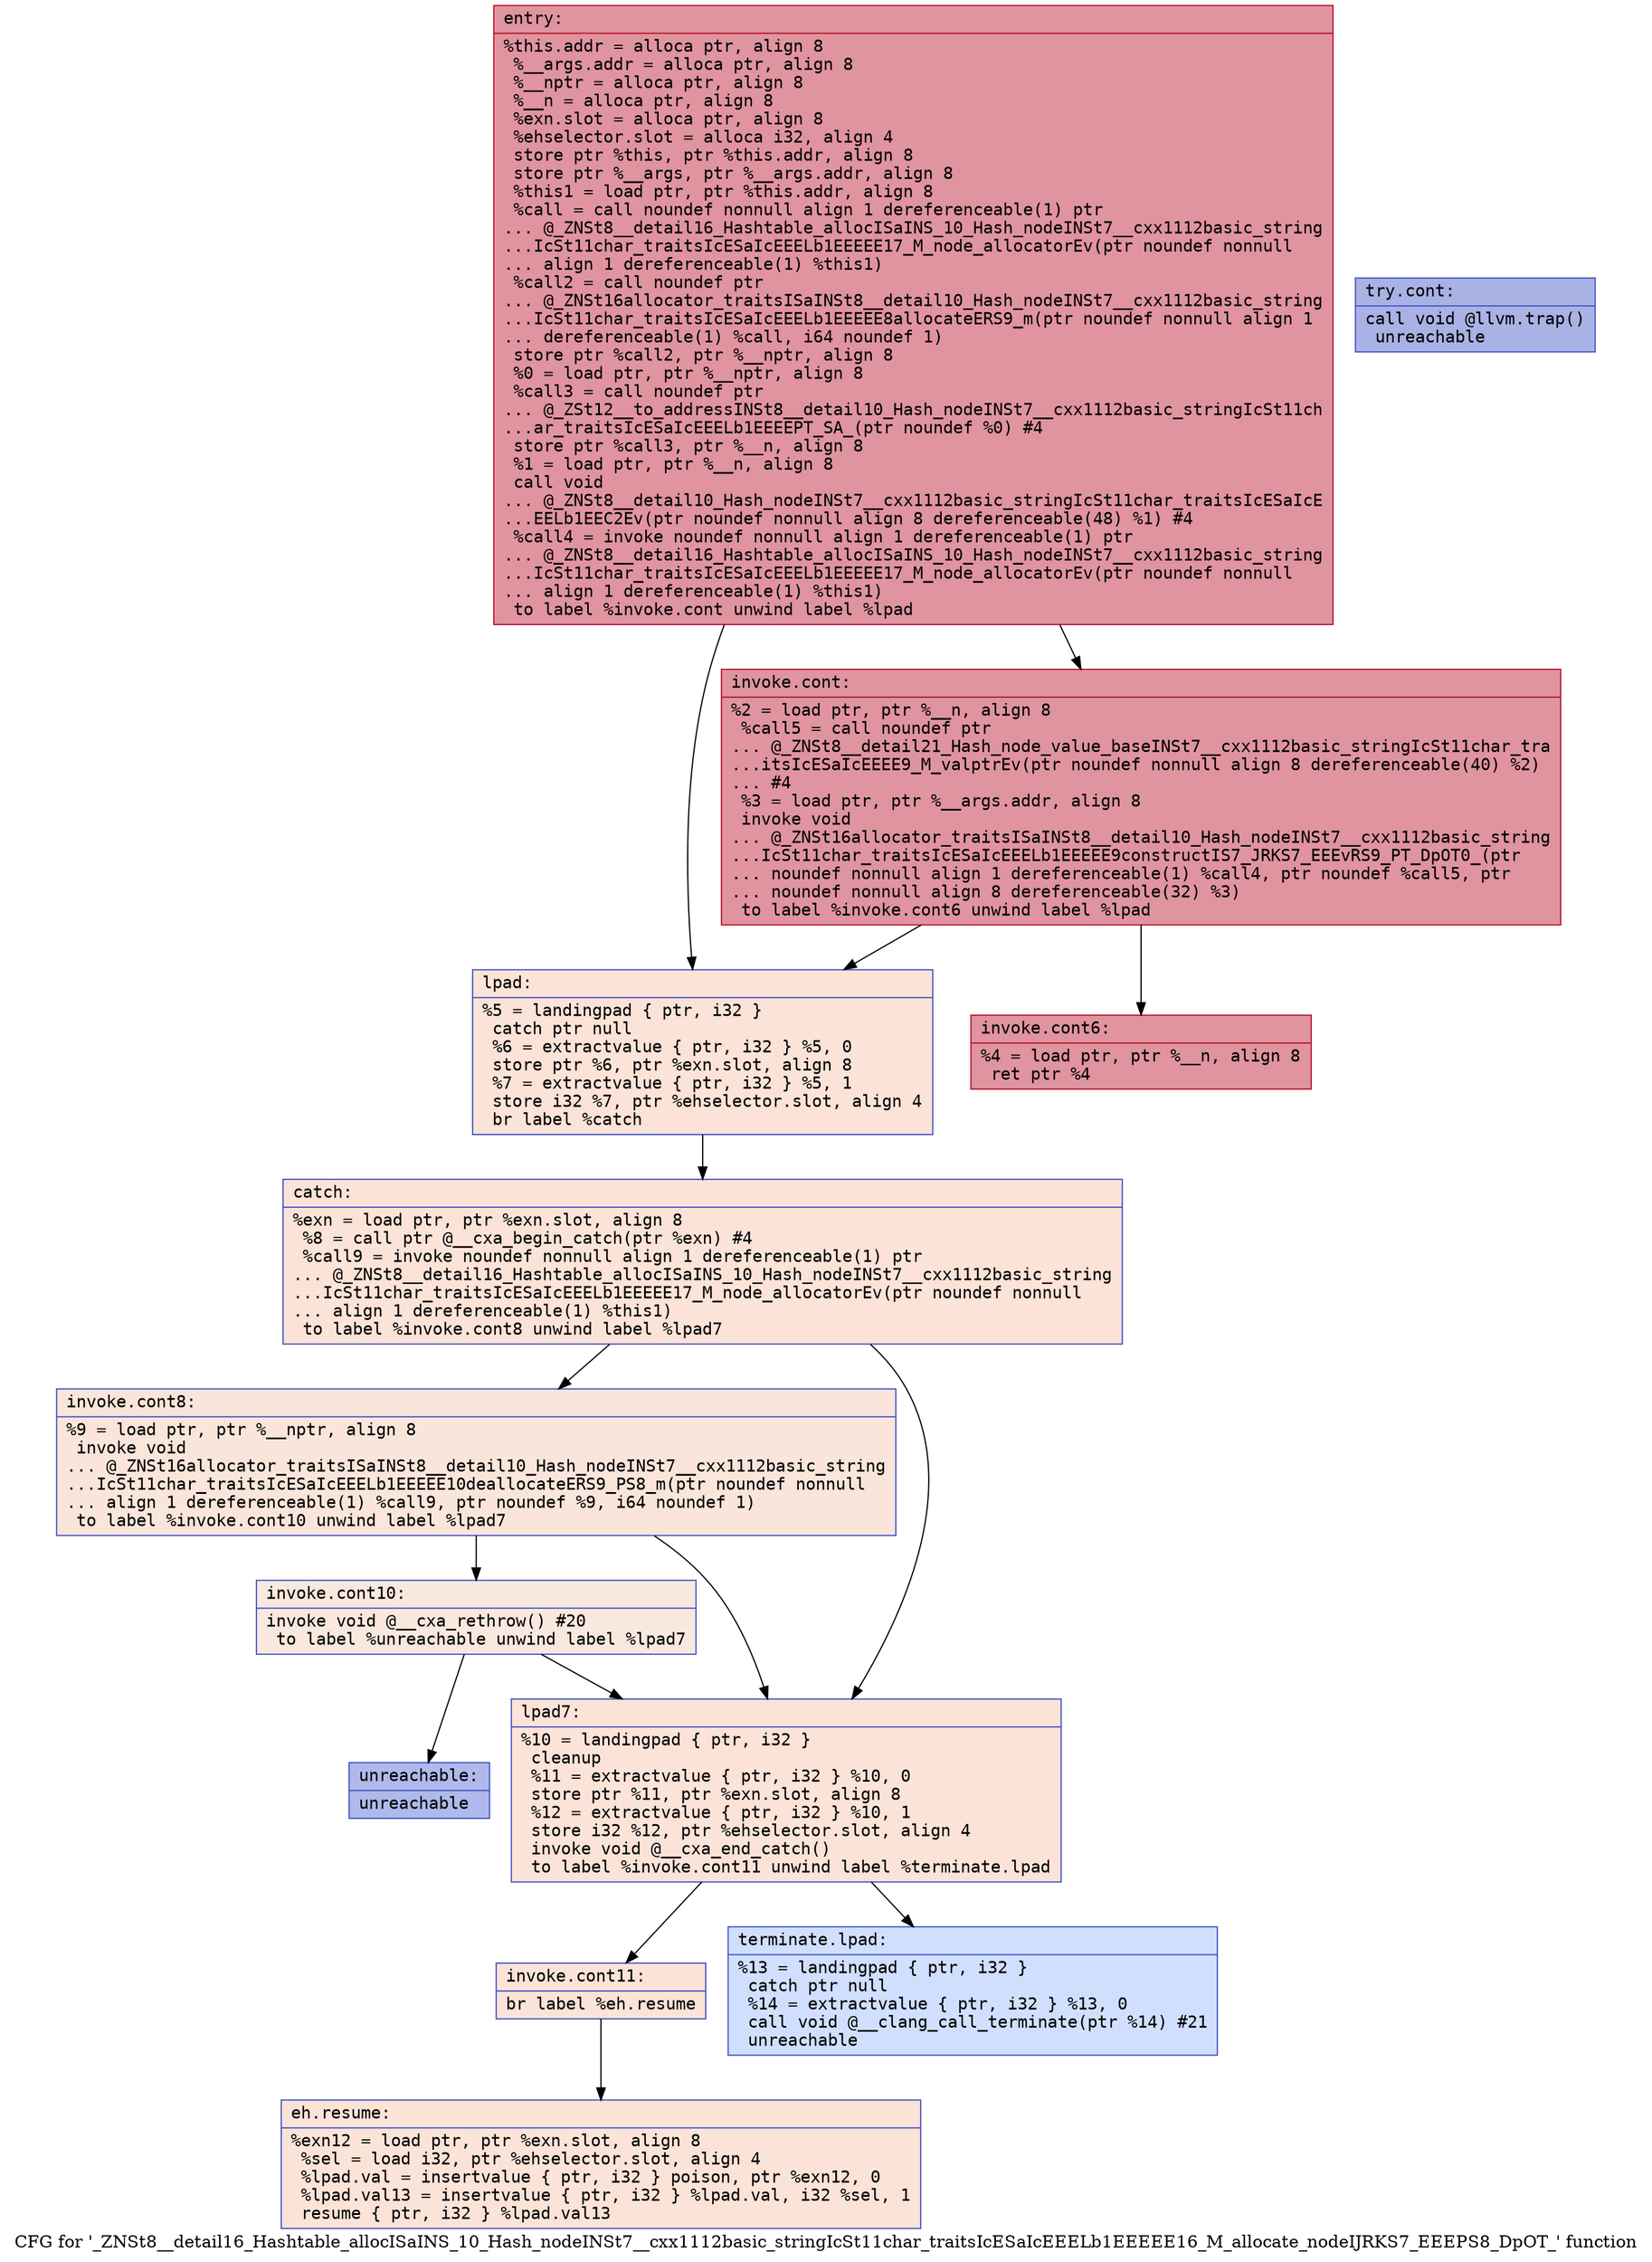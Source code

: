 digraph "CFG for '_ZNSt8__detail16_Hashtable_allocISaINS_10_Hash_nodeINSt7__cxx1112basic_stringIcSt11char_traitsIcESaIcEEELb1EEEEE16_M_allocate_nodeIJRKS7_EEEPS8_DpOT_' function" {
	label="CFG for '_ZNSt8__detail16_Hashtable_allocISaINS_10_Hash_nodeINSt7__cxx1112basic_stringIcSt11char_traitsIcESaIcEEELb1EEEEE16_M_allocate_nodeIJRKS7_EEEPS8_DpOT_' function";

	Node0x55c7e09efb20 [shape=record,color="#b70d28ff", style=filled, fillcolor="#b70d2870" fontname="Courier",label="{entry:\l|  %this.addr = alloca ptr, align 8\l  %__args.addr = alloca ptr, align 8\l  %__nptr = alloca ptr, align 8\l  %__n = alloca ptr, align 8\l  %exn.slot = alloca ptr, align 8\l  %ehselector.slot = alloca i32, align 4\l  store ptr %this, ptr %this.addr, align 8\l  store ptr %__args, ptr %__args.addr, align 8\l  %this1 = load ptr, ptr %this.addr, align 8\l  %call = call noundef nonnull align 1 dereferenceable(1) ptr\l... @_ZNSt8__detail16_Hashtable_allocISaINS_10_Hash_nodeINSt7__cxx1112basic_string\l...IcSt11char_traitsIcESaIcEEELb1EEEEE17_M_node_allocatorEv(ptr noundef nonnull\l... align 1 dereferenceable(1) %this1)\l  %call2 = call noundef ptr\l... @_ZNSt16allocator_traitsISaINSt8__detail10_Hash_nodeINSt7__cxx1112basic_string\l...IcSt11char_traitsIcESaIcEEELb1EEEEE8allocateERS9_m(ptr noundef nonnull align 1\l... dereferenceable(1) %call, i64 noundef 1)\l  store ptr %call2, ptr %__nptr, align 8\l  %0 = load ptr, ptr %__nptr, align 8\l  %call3 = call noundef ptr\l... @_ZSt12__to_addressINSt8__detail10_Hash_nodeINSt7__cxx1112basic_stringIcSt11ch\l...ar_traitsIcESaIcEEELb1EEEEPT_SA_(ptr noundef %0) #4\l  store ptr %call3, ptr %__n, align 8\l  %1 = load ptr, ptr %__n, align 8\l  call void\l... @_ZNSt8__detail10_Hash_nodeINSt7__cxx1112basic_stringIcSt11char_traitsIcESaIcE\l...EELb1EEC2Ev(ptr noundef nonnull align 8 dereferenceable(48) %1) #4\l  %call4 = invoke noundef nonnull align 1 dereferenceable(1) ptr\l... @_ZNSt8__detail16_Hashtable_allocISaINS_10_Hash_nodeINSt7__cxx1112basic_string\l...IcSt11char_traitsIcESaIcEEELb1EEEEE17_M_node_allocatorEv(ptr noundef nonnull\l... align 1 dereferenceable(1) %this1)\l          to label %invoke.cont unwind label %lpad\l}"];
	Node0x55c7e09efb20 -> Node0x55c7e09f0a90[tooltip="entry -> invoke.cont\nProbability 100.00%" ];
	Node0x55c7e09efb20 -> Node0x55c7e09f0b10[tooltip="entry -> lpad\nProbability 0.00%" ];
	Node0x55c7e09f0a90 [shape=record,color="#b70d28ff", style=filled, fillcolor="#b70d2870" fontname="Courier",label="{invoke.cont:\l|  %2 = load ptr, ptr %__n, align 8\l  %call5 = call noundef ptr\l... @_ZNSt8__detail21_Hash_node_value_baseINSt7__cxx1112basic_stringIcSt11char_tra\l...itsIcESaIcEEEE9_M_valptrEv(ptr noundef nonnull align 8 dereferenceable(40) %2)\l... #4\l  %3 = load ptr, ptr %__args.addr, align 8\l  invoke void\l... @_ZNSt16allocator_traitsISaINSt8__detail10_Hash_nodeINSt7__cxx1112basic_string\l...IcSt11char_traitsIcESaIcEEELb1EEEEE9constructIS7_JRKS7_EEEvRS9_PT_DpOT0_(ptr\l... noundef nonnull align 1 dereferenceable(1) %call4, ptr noundef %call5, ptr\l... noundef nonnull align 8 dereferenceable(32) %3)\l          to label %invoke.cont6 unwind label %lpad\l}"];
	Node0x55c7e09f0a90 -> Node0x55c7e09f0f30[tooltip="invoke.cont -> invoke.cont6\nProbability 100.00%" ];
	Node0x55c7e09f0a90 -> Node0x55c7e09f0b10[tooltip="invoke.cont -> lpad\nProbability 0.00%" ];
	Node0x55c7e09f0f30 [shape=record,color="#b70d28ff", style=filled, fillcolor="#b70d2870" fontname="Courier",label="{invoke.cont6:\l|  %4 = load ptr, ptr %__n, align 8\l  ret ptr %4\l}"];
	Node0x55c7e09f0b10 [shape=record,color="#3d50c3ff", style=filled, fillcolor="#f6bfa670" fontname="Courier",label="{lpad:\l|  %5 = landingpad \{ ptr, i32 \}\l          catch ptr null\l  %6 = extractvalue \{ ptr, i32 \} %5, 0\l  store ptr %6, ptr %exn.slot, align 8\l  %7 = extractvalue \{ ptr, i32 \} %5, 1\l  store i32 %7, ptr %ehselector.slot, align 4\l  br label %catch\l}"];
	Node0x55c7e09f0b10 -> Node0x55c7e09f1420[tooltip="lpad -> catch\nProbability 100.00%" ];
	Node0x55c7e09f1420 [shape=record,color="#3d50c3ff", style=filled, fillcolor="#f6bfa670" fontname="Courier",label="{catch:\l|  %exn = load ptr, ptr %exn.slot, align 8\l  %8 = call ptr @__cxa_begin_catch(ptr %exn) #4\l  %call9 = invoke noundef nonnull align 1 dereferenceable(1) ptr\l... @_ZNSt8__detail16_Hashtable_allocISaINS_10_Hash_nodeINSt7__cxx1112basic_string\l...IcSt11char_traitsIcESaIcEEELb1EEEEE17_M_node_allocatorEv(ptr noundef nonnull\l... align 1 dereferenceable(1) %this1)\l          to label %invoke.cont8 unwind label %lpad7\l}"];
	Node0x55c7e09f1420 -> Node0x55c7e09f1750[tooltip="catch -> invoke.cont8\nProbability 50.00%" ];
	Node0x55c7e09f1420 -> Node0x55c7e09f17a0[tooltip="catch -> lpad7\nProbability 50.00%" ];
	Node0x55c7e09f1750 [shape=record,color="#3d50c3ff", style=filled, fillcolor="#f4c5ad70" fontname="Courier",label="{invoke.cont8:\l|  %9 = load ptr, ptr %__nptr, align 8\l  invoke void\l... @_ZNSt16allocator_traitsISaINSt8__detail10_Hash_nodeINSt7__cxx1112basic_string\l...IcSt11char_traitsIcESaIcEEELb1EEEEE10deallocateERS9_PS8_m(ptr noundef nonnull\l... align 1 dereferenceable(1) %call9, ptr noundef %9, i64 noundef 1)\l          to label %invoke.cont10 unwind label %lpad7\l}"];
	Node0x55c7e09f1750 -> Node0x55c7e09f1970[tooltip="invoke.cont8 -> invoke.cont10\nProbability 50.00%" ];
	Node0x55c7e09f1750 -> Node0x55c7e09f17a0[tooltip="invoke.cont8 -> lpad7\nProbability 50.00%" ];
	Node0x55c7e09f1970 [shape=record,color="#3d50c3ff", style=filled, fillcolor="#f2cab570" fontname="Courier",label="{invoke.cont10:\l|  invoke void @__cxa_rethrow() #20\l          to label %unreachable unwind label %lpad7\l}"];
	Node0x55c7e09f1970 -> Node0x55c7e09f1ba0[tooltip="invoke.cont10 -> unreachable\nProbability 0.00%" ];
	Node0x55c7e09f1970 -> Node0x55c7e09f17a0[tooltip="invoke.cont10 -> lpad7\nProbability 100.00%" ];
	Node0x55c7e09f17a0 [shape=record,color="#3d50c3ff", style=filled, fillcolor="#f6bfa670" fontname="Courier",label="{lpad7:\l|  %10 = landingpad \{ ptr, i32 \}\l          cleanup\l  %11 = extractvalue \{ ptr, i32 \} %10, 0\l  store ptr %11, ptr %exn.slot, align 8\l  %12 = extractvalue \{ ptr, i32 \} %10, 1\l  store i32 %12, ptr %ehselector.slot, align 4\l  invoke void @__cxa_end_catch()\l          to label %invoke.cont11 unwind label %terminate.lpad\l}"];
	Node0x55c7e09f17a0 -> Node0x55c7e09f0700[tooltip="lpad7 -> invoke.cont11\nProbability 100.00%" ];
	Node0x55c7e09f17a0 -> Node0x55c7e09f2050[tooltip="lpad7 -> terminate.lpad\nProbability 0.00%" ];
	Node0x55c7e09f0700 [shape=record,color="#3d50c3ff", style=filled, fillcolor="#f6bfa670" fontname="Courier",label="{invoke.cont11:\l|  br label %eh.resume\l}"];
	Node0x55c7e09f0700 -> Node0x55c7e09f2210[tooltip="invoke.cont11 -> eh.resume\nProbability 100.00%" ];
	Node0x55c7e09f22d0 [shape=record,color="#3d50c3ff", style=filled, fillcolor="#3d50c370" fontname="Courier",label="{try.cont:\l|  call void @llvm.trap()\l  unreachable\l}"];
	Node0x55c7e09f2210 [shape=record,color="#3d50c3ff", style=filled, fillcolor="#f6bfa670" fontname="Courier",label="{eh.resume:\l|  %exn12 = load ptr, ptr %exn.slot, align 8\l  %sel = load i32, ptr %ehselector.slot, align 4\l  %lpad.val = insertvalue \{ ptr, i32 \} poison, ptr %exn12, 0\l  %lpad.val13 = insertvalue \{ ptr, i32 \} %lpad.val, i32 %sel, 1\l  resume \{ ptr, i32 \} %lpad.val13\l}"];
	Node0x55c7e09f2050 [shape=record,color="#3d50c3ff", style=filled, fillcolor="#96b7ff70" fontname="Courier",label="{terminate.lpad:\l|  %13 = landingpad \{ ptr, i32 \}\l          catch ptr null\l  %14 = extractvalue \{ ptr, i32 \} %13, 0\l  call void @__clang_call_terminate(ptr %14) #21\l  unreachable\l}"];
	Node0x55c7e09f1ba0 [shape=record,color="#3d50c3ff", style=filled, fillcolor="#4961d270" fontname="Courier",label="{unreachable:\l|  unreachable\l}"];
}
